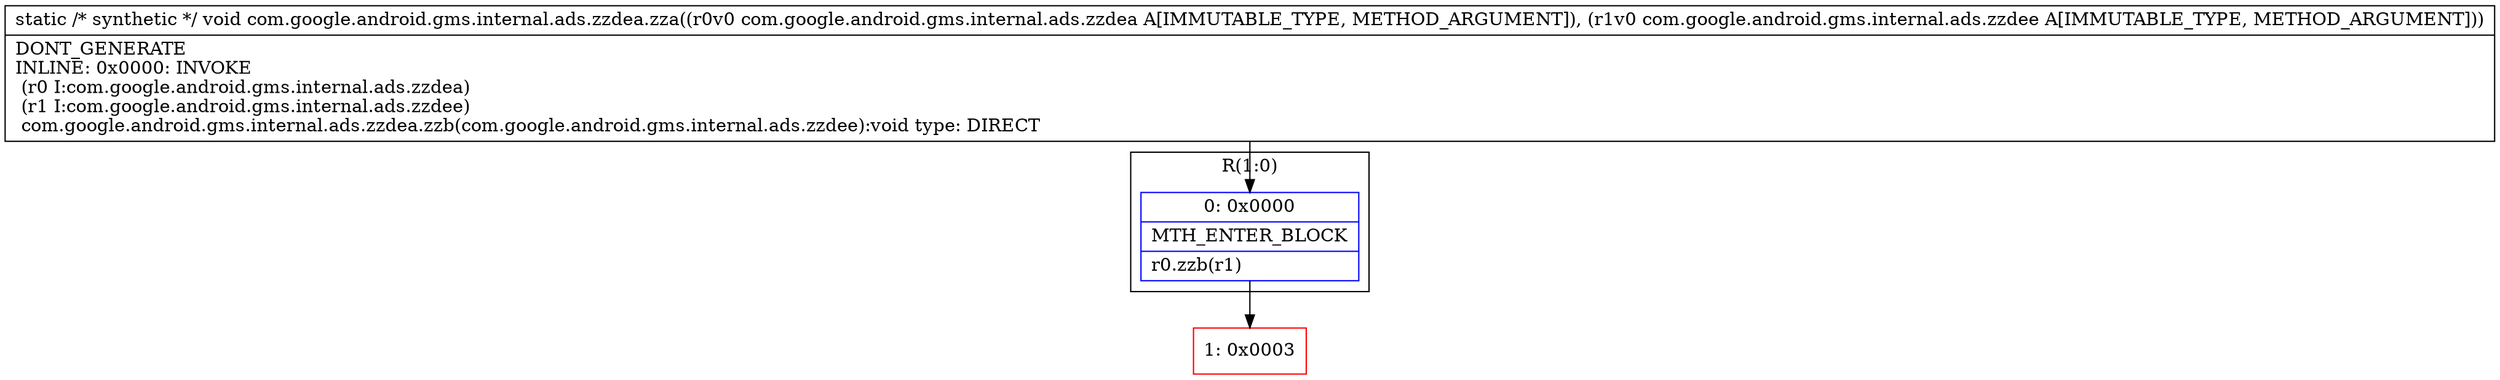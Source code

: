 digraph "CFG forcom.google.android.gms.internal.ads.zzdea.zza(Lcom\/google\/android\/gms\/internal\/ads\/zzdea;Lcom\/google\/android\/gms\/internal\/ads\/zzdee;)V" {
subgraph cluster_Region_152129429 {
label = "R(1:0)";
node [shape=record,color=blue];
Node_0 [shape=record,label="{0\:\ 0x0000|MTH_ENTER_BLOCK\l|r0.zzb(r1)\l}"];
}
Node_1 [shape=record,color=red,label="{1\:\ 0x0003}"];
MethodNode[shape=record,label="{static \/* synthetic *\/ void com.google.android.gms.internal.ads.zzdea.zza((r0v0 com.google.android.gms.internal.ads.zzdea A[IMMUTABLE_TYPE, METHOD_ARGUMENT]), (r1v0 com.google.android.gms.internal.ads.zzdee A[IMMUTABLE_TYPE, METHOD_ARGUMENT]))  | DONT_GENERATE\lINLINE: 0x0000: INVOKE  \l  (r0 I:com.google.android.gms.internal.ads.zzdea)\l  (r1 I:com.google.android.gms.internal.ads.zzdee)\l com.google.android.gms.internal.ads.zzdea.zzb(com.google.android.gms.internal.ads.zzdee):void type: DIRECT\l}"];
MethodNode -> Node_0;
Node_0 -> Node_1;
}

